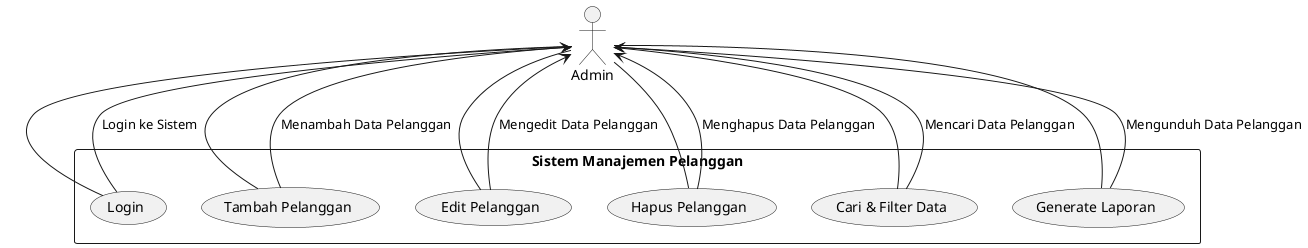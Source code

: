 @startuml usecase
actor Admin

rectangle "Sistem Manajemen Pelanggan" {
  Admin -- (Login)
  Admin -- (Tambah Pelanggan)
  Admin -- (Edit Pelanggan)
  Admin -- (Hapus Pelanggan)
  Admin -- (Cari & Filter Data)
  Admin -- (Generate Laporan)
}

(Login) --> (Admin) : Login ke Sistem
(Tambah Pelanggan) --> (Admin) : Menambah Data Pelanggan
(Edit Pelanggan) --> (Admin) : Mengedit Data Pelanggan
(Hapus Pelanggan) --> (Admin) : Menghapus Data Pelanggan
(Cari & Filter Data) --> (Admin) : Mencari Data Pelanggan
(Generate Laporan) --> (Admin) : Mengunduh Data Pelanggan

@enduml
